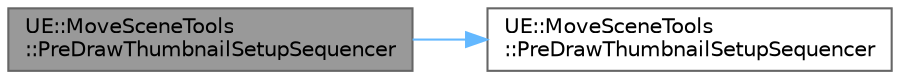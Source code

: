 digraph "UE::MoveSceneTools::PreDrawThumbnailSetupSequencer"
{
 // INTERACTIVE_SVG=YES
 // LATEX_PDF_SIZE
  bgcolor="transparent";
  edge [fontname=Helvetica,fontsize=10,labelfontname=Helvetica,labelfontsize=10];
  node [fontname=Helvetica,fontsize=10,shape=box,height=0.2,width=0.4];
  rankdir="LR";
  Node1 [id="Node000001",label="UE::MoveSceneTools\l::PreDrawThumbnailSetupSequencer",height=0.2,width=0.4,color="gray40", fillcolor="grey60", style="filled", fontcolor="black",tooltip=" "];
  Node1 -> Node2 [id="edge1_Node000001_Node000002",color="steelblue1",style="solid",tooltip=" "];
  Node2 [id="Node000002",label="UE::MoveSceneTools\l::PreDrawThumbnailSetupSequencer",height=0.2,width=0.4,color="grey40", fillcolor="white", style="filled",URL="$db/db8/namespaceUE_1_1MoveSceneTools.html#af3bf4f84006c0705c02feab0ab36ecdc",tooltip="Prepares the sequencer so a thumbnail can be captured from it."];
}

